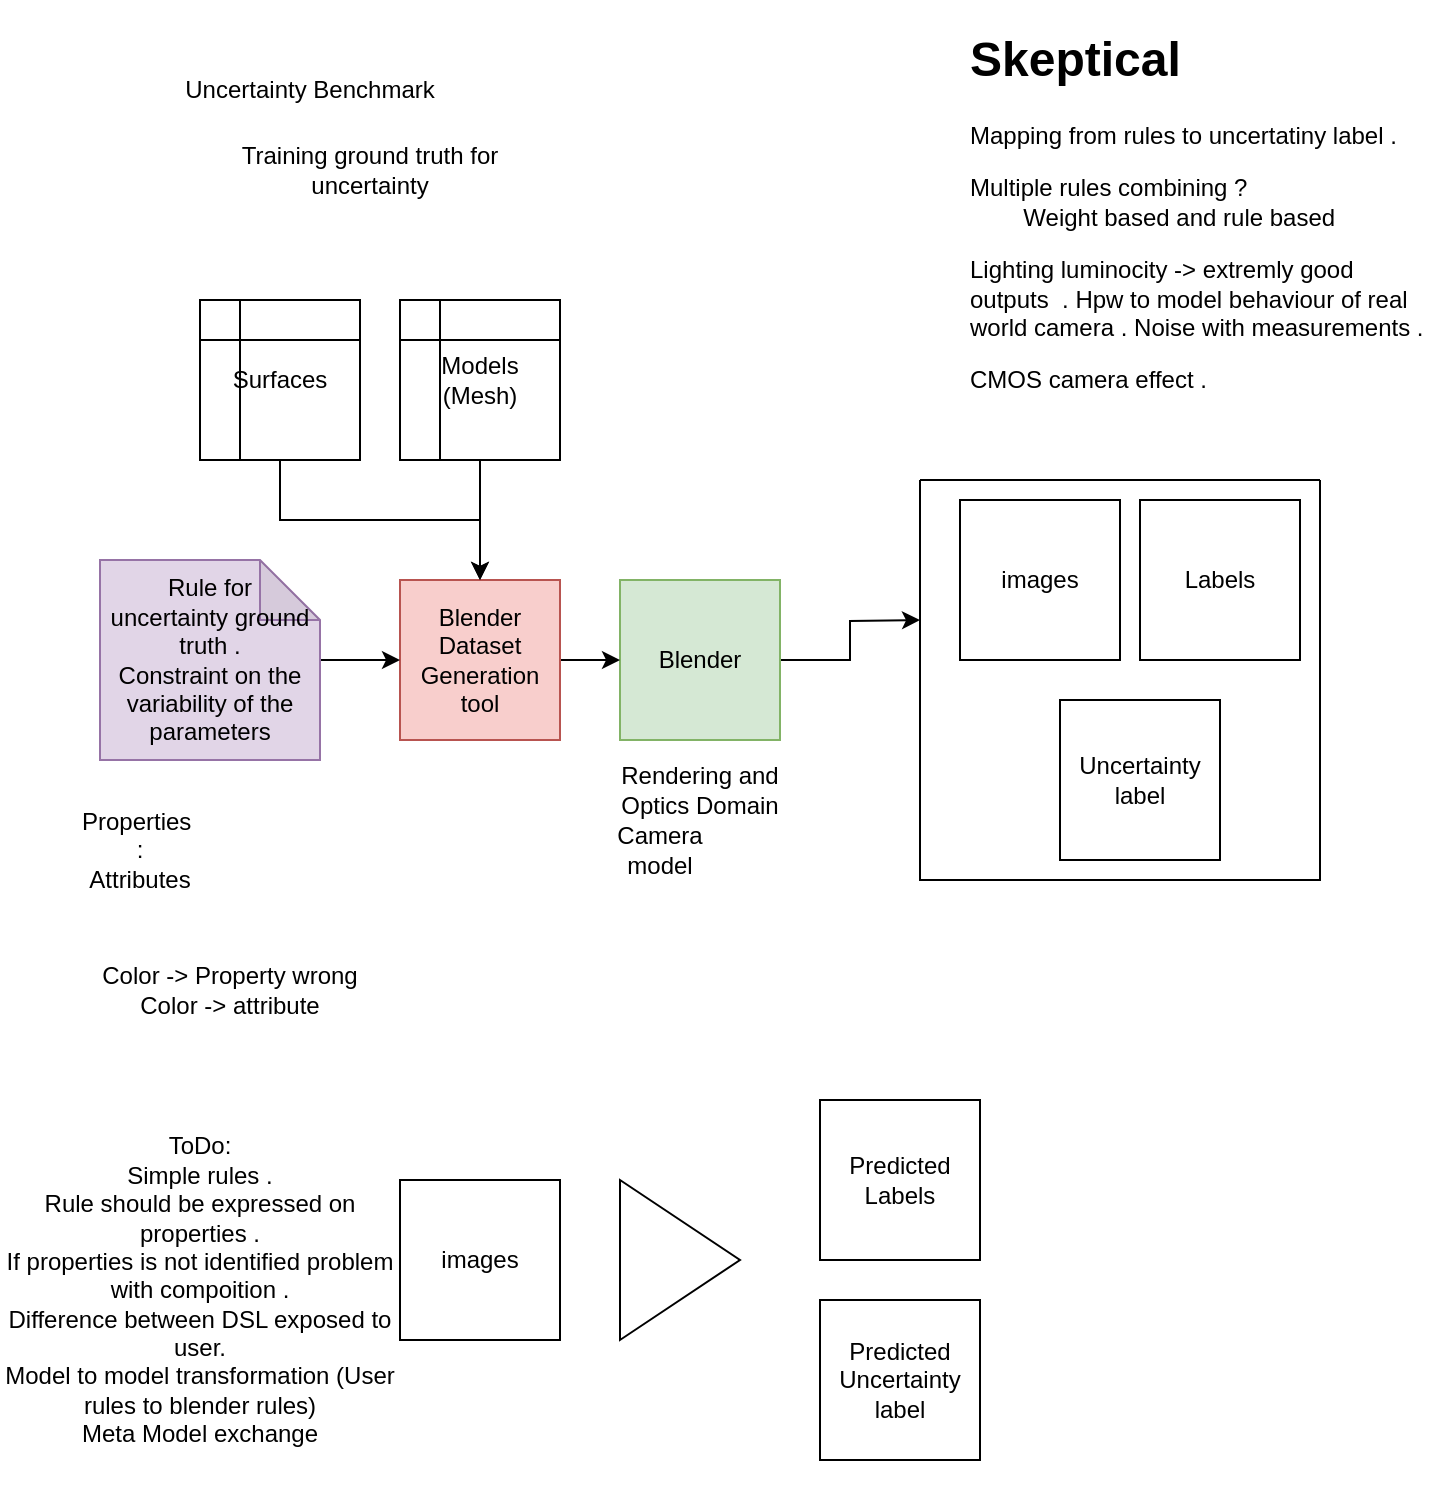 <mxfile version="17.5.0" type="device"><diagram id="aX1d6CW5eeIZRqh2zP_a" name="Page-1"><mxGraphModel dx="1186" dy="795" grid="1" gridSize="10" guides="1" tooltips="1" connect="1" arrows="1" fold="1" page="1" pageScale="1" pageWidth="850" pageHeight="1100" math="0" shadow="0"><root><mxCell id="0"/><mxCell id="1" parent="0"/><mxCell id="9FtQys1IkHIszDCK75Dr-10" style="edgeStyle=orthogonalEdgeStyle;rounded=0;orthogonalLoop=1;jettySize=auto;html=1;" edge="1" parent="1" source="9FtQys1IkHIszDCK75Dr-1"><mxGeometry relative="1" as="geometry"><mxPoint x="480" y="400" as="targetPoint"/></mxGeometry></mxCell><mxCell id="9FtQys1IkHIszDCK75Dr-1" value="Blender" style="whiteSpace=wrap;html=1;aspect=fixed;fillColor=#d5e8d4;strokeColor=#82b366;" vertex="1" parent="1"><mxGeometry x="330" y="380" width="80" height="80" as="geometry"/></mxCell><mxCell id="9FtQys1IkHIszDCK75Dr-7" style="edgeStyle=orthogonalEdgeStyle;rounded=0;orthogonalLoop=1;jettySize=auto;html=1;exitX=1;exitY=0.5;exitDx=0;exitDy=0;entryX=0;entryY=0.5;entryDx=0;entryDy=0;" edge="1" parent="1" source="9FtQys1IkHIszDCK75Dr-2" target="9FtQys1IkHIszDCK75Dr-1"><mxGeometry relative="1" as="geometry"/></mxCell><mxCell id="9FtQys1IkHIszDCK75Dr-2" value="&lt;div&gt;Blender &lt;br&gt;&lt;/div&gt;&lt;div&gt;Dataset &lt;br&gt;&lt;/div&gt;&lt;div&gt;Generation&lt;/div&gt;&lt;div&gt;tool&lt;br&gt;&lt;/div&gt;" style="whiteSpace=wrap;html=1;aspect=fixed;fillColor=#f8cecc;strokeColor=#b85450;" vertex="1" parent="1"><mxGeometry x="220" y="380" width="80" height="80" as="geometry"/></mxCell><mxCell id="9FtQys1IkHIszDCK75Dr-6" style="edgeStyle=orthogonalEdgeStyle;rounded=0;orthogonalLoop=1;jettySize=auto;html=1;exitX=0.5;exitY=1;exitDx=0;exitDy=0;" edge="1" parent="1" source="9FtQys1IkHIszDCK75Dr-3"><mxGeometry relative="1" as="geometry"><mxPoint x="260" y="380" as="targetPoint"/></mxGeometry></mxCell><mxCell id="9FtQys1IkHIszDCK75Dr-3" value="Models&lt;br&gt;(Mesh)" style="shape=internalStorage;whiteSpace=wrap;html=1;backgroundOutline=1;" vertex="1" parent="1"><mxGeometry x="220" y="240" width="80" height="80" as="geometry"/></mxCell><mxCell id="9FtQys1IkHIszDCK75Dr-5" style="edgeStyle=orthogonalEdgeStyle;rounded=0;orthogonalLoop=1;jettySize=auto;html=1;exitX=0.5;exitY=1;exitDx=0;exitDy=0;entryX=0.5;entryY=0;entryDx=0;entryDy=0;" edge="1" parent="1" source="9FtQys1IkHIszDCK75Dr-4" target="9FtQys1IkHIszDCK75Dr-2"><mxGeometry relative="1" as="geometry"/></mxCell><mxCell id="9FtQys1IkHIszDCK75Dr-4" value="Surfaces" style="shape=internalStorage;whiteSpace=wrap;html=1;backgroundOutline=1;" vertex="1" parent="1"><mxGeometry x="120" y="240" width="80" height="80" as="geometry"/></mxCell><mxCell id="9FtQys1IkHIszDCK75Dr-9" style="edgeStyle=orthogonalEdgeStyle;rounded=0;orthogonalLoop=1;jettySize=auto;html=1;entryX=0;entryY=0.5;entryDx=0;entryDy=0;" edge="1" parent="1" source="9FtQys1IkHIszDCK75Dr-8" target="9FtQys1IkHIszDCK75Dr-2"><mxGeometry relative="1" as="geometry"/></mxCell><mxCell id="9FtQys1IkHIszDCK75Dr-8" value="&lt;div&gt;Rule for &lt;br&gt;&lt;/div&gt;&lt;div&gt;uncertainty ground truth .&lt;/div&gt;&lt;div&gt;Constraint on the &lt;br&gt;&lt;/div&gt;&lt;div&gt;variability of the parameters&lt;br&gt;&lt;/div&gt;" style="shape=note;whiteSpace=wrap;html=1;backgroundOutline=1;darkOpacity=0.05;fillColor=#e1d5e7;strokeColor=#9673a6;" vertex="1" parent="1"><mxGeometry x="70" y="370" width="110" height="100" as="geometry"/></mxCell><mxCell id="9FtQys1IkHIszDCK75Dr-11" value="" style="swimlane;startSize=0;" vertex="1" parent="1"><mxGeometry x="480" y="330" width="200" height="200" as="geometry"/></mxCell><mxCell id="9FtQys1IkHIszDCK75Dr-12" value="images" style="whiteSpace=wrap;html=1;aspect=fixed;" vertex="1" parent="9FtQys1IkHIszDCK75Dr-11"><mxGeometry x="20" y="10" width="80" height="80" as="geometry"/></mxCell><mxCell id="9FtQys1IkHIszDCK75Dr-15" value="Labels" style="whiteSpace=wrap;html=1;aspect=fixed;" vertex="1" parent="9FtQys1IkHIszDCK75Dr-11"><mxGeometry x="110" y="10" width="80" height="80" as="geometry"/></mxCell><mxCell id="9FtQys1IkHIszDCK75Dr-16" value="&lt;div&gt;Uncertainty&lt;/div&gt;&lt;div&gt;label&lt;br&gt;&lt;/div&gt;" style="whiteSpace=wrap;html=1;aspect=fixed;" vertex="1" parent="9FtQys1IkHIszDCK75Dr-11"><mxGeometry x="70" y="110" width="80" height="80" as="geometry"/></mxCell><mxCell id="9FtQys1IkHIszDCK75Dr-17" value="" style="triangle;whiteSpace=wrap;html=1;" vertex="1" parent="1"><mxGeometry x="330" y="680" width="60" height="80" as="geometry"/></mxCell><mxCell id="9FtQys1IkHIszDCK75Dr-18" value="images" style="whiteSpace=wrap;html=1;aspect=fixed;" vertex="1" parent="1"><mxGeometry x="220" y="680" width="80" height="80" as="geometry"/></mxCell><mxCell id="9FtQys1IkHIszDCK75Dr-19" value="Predicted&lt;br&gt;&lt;div&gt;Labels&lt;/div&gt;" style="whiteSpace=wrap;html=1;aspect=fixed;" vertex="1" parent="1"><mxGeometry x="430" y="640" width="80" height="80" as="geometry"/></mxCell><mxCell id="9FtQys1IkHIszDCK75Dr-20" value="&lt;div&gt;Predicted&lt;br&gt;&lt;/div&gt;&lt;div&gt;Uncertainty&lt;/div&gt;&lt;div&gt;label&lt;br&gt;&lt;/div&gt;" style="whiteSpace=wrap;html=1;aspect=fixed;" vertex="1" parent="1"><mxGeometry x="430" y="740" width="80" height="80" as="geometry"/></mxCell><mxCell id="9FtQys1IkHIszDCK75Dr-21" value="&lt;h1&gt;Skeptical&lt;/h1&gt;&lt;p&gt;Mapping from rules to uncertatiny label .&lt;/p&gt;&lt;p&gt;Multiple rules combining ?&lt;br&gt;&lt;span style=&quot;white-space: pre&quot;&gt;&#9;&lt;/span&gt;Weight based and rule based &lt;br&gt;&lt;/p&gt;&lt;p&gt;Lighting luminocity -&amp;gt; extremly good outputs&amp;nbsp; . Hpw to model behaviour of real world camera . Noise with measurements .&lt;/p&gt;&lt;p&gt;CMOS camera effect . &lt;br&gt;&lt;/p&gt;&lt;p&gt;&lt;br&gt;&lt;/p&gt;&lt;p&gt;&lt;br&gt;&lt;/p&gt;" style="text;html=1;strokeColor=none;fillColor=none;spacing=5;spacingTop=-20;whiteSpace=wrap;overflow=hidden;rounded=0;" vertex="1" parent="1"><mxGeometry x="500" y="100" width="240" height="200" as="geometry"/></mxCell><mxCell id="9FtQys1IkHIszDCK75Dr-24" value="Uncertainty Benchmark" style="text;html=1;strokeColor=none;fillColor=none;align=center;verticalAlign=middle;whiteSpace=wrap;rounded=0;" vertex="1" parent="1"><mxGeometry x="80" y="120" width="190" height="30" as="geometry"/></mxCell><mxCell id="9FtQys1IkHIszDCK75Dr-25" value="Training ground truth for uncertainty " style="text;html=1;strokeColor=none;fillColor=none;align=center;verticalAlign=middle;whiteSpace=wrap;rounded=0;" vertex="1" parent="1"><mxGeometry x="120" y="160" width="170" height="30" as="geometry"/></mxCell><mxCell id="9FtQys1IkHIszDCK75Dr-26" value="&lt;div&gt;Rendering and Optics Domain &lt;br&gt;&lt;/div&gt;" style="text;html=1;strokeColor=none;fillColor=none;align=center;verticalAlign=middle;whiteSpace=wrap;rounded=0;" vertex="1" parent="1"><mxGeometry x="325" y="470" width="90" height="30" as="geometry"/></mxCell><mxCell id="9FtQys1IkHIszDCK75Dr-27" value="Camera model" style="text;html=1;strokeColor=none;fillColor=none;align=center;verticalAlign=middle;whiteSpace=wrap;rounded=0;" vertex="1" parent="1"><mxGeometry x="320" y="500" width="60" height="30" as="geometry"/></mxCell><mxCell id="9FtQys1IkHIszDCK75Dr-28" value="&lt;div&gt;Properties&amp;nbsp; :&lt;/div&gt;&lt;div&gt;Attributes &lt;br&gt;&lt;/div&gt;" style="text;html=1;strokeColor=none;fillColor=none;align=center;verticalAlign=middle;whiteSpace=wrap;rounded=0;" vertex="1" parent="1"><mxGeometry x="60" y="500" width="60" height="30" as="geometry"/></mxCell><mxCell id="9FtQys1IkHIszDCK75Dr-29" value="&lt;div&gt;Color -&amp;gt; Property wrong&lt;/div&gt;&lt;div&gt;Color -&amp;gt; attribute &lt;br&gt;&lt;/div&gt;" style="text;html=1;strokeColor=none;fillColor=none;align=center;verticalAlign=middle;whiteSpace=wrap;rounded=0;" vertex="1" parent="1"><mxGeometry x="60" y="570" width="150" height="30" as="geometry"/></mxCell><mxCell id="9FtQys1IkHIszDCK75Dr-30" value="&lt;div&gt;ToDo:&lt;/div&gt;&lt;div&gt;Simple rules . &lt;br&gt;&lt;/div&gt;&lt;div&gt;Rule should be expressed on properties . &lt;br&gt;&lt;/div&gt;&lt;div&gt;If properties is not identified problem with compoition .&lt;/div&gt;&lt;div&gt;Difference between DSL exposed to user.&lt;/div&gt;&lt;div&gt;Model to model transformation (User rules to blender rules)&lt;/div&gt;&lt;div&gt;Meta Model exchange &lt;br&gt;&lt;/div&gt;" style="text;html=1;strokeColor=none;fillColor=none;align=center;verticalAlign=middle;whiteSpace=wrap;rounded=0;" vertex="1" parent="1"><mxGeometry x="20" y="630" width="200" height="210" as="geometry"/></mxCell></root></mxGraphModel></diagram></mxfile>